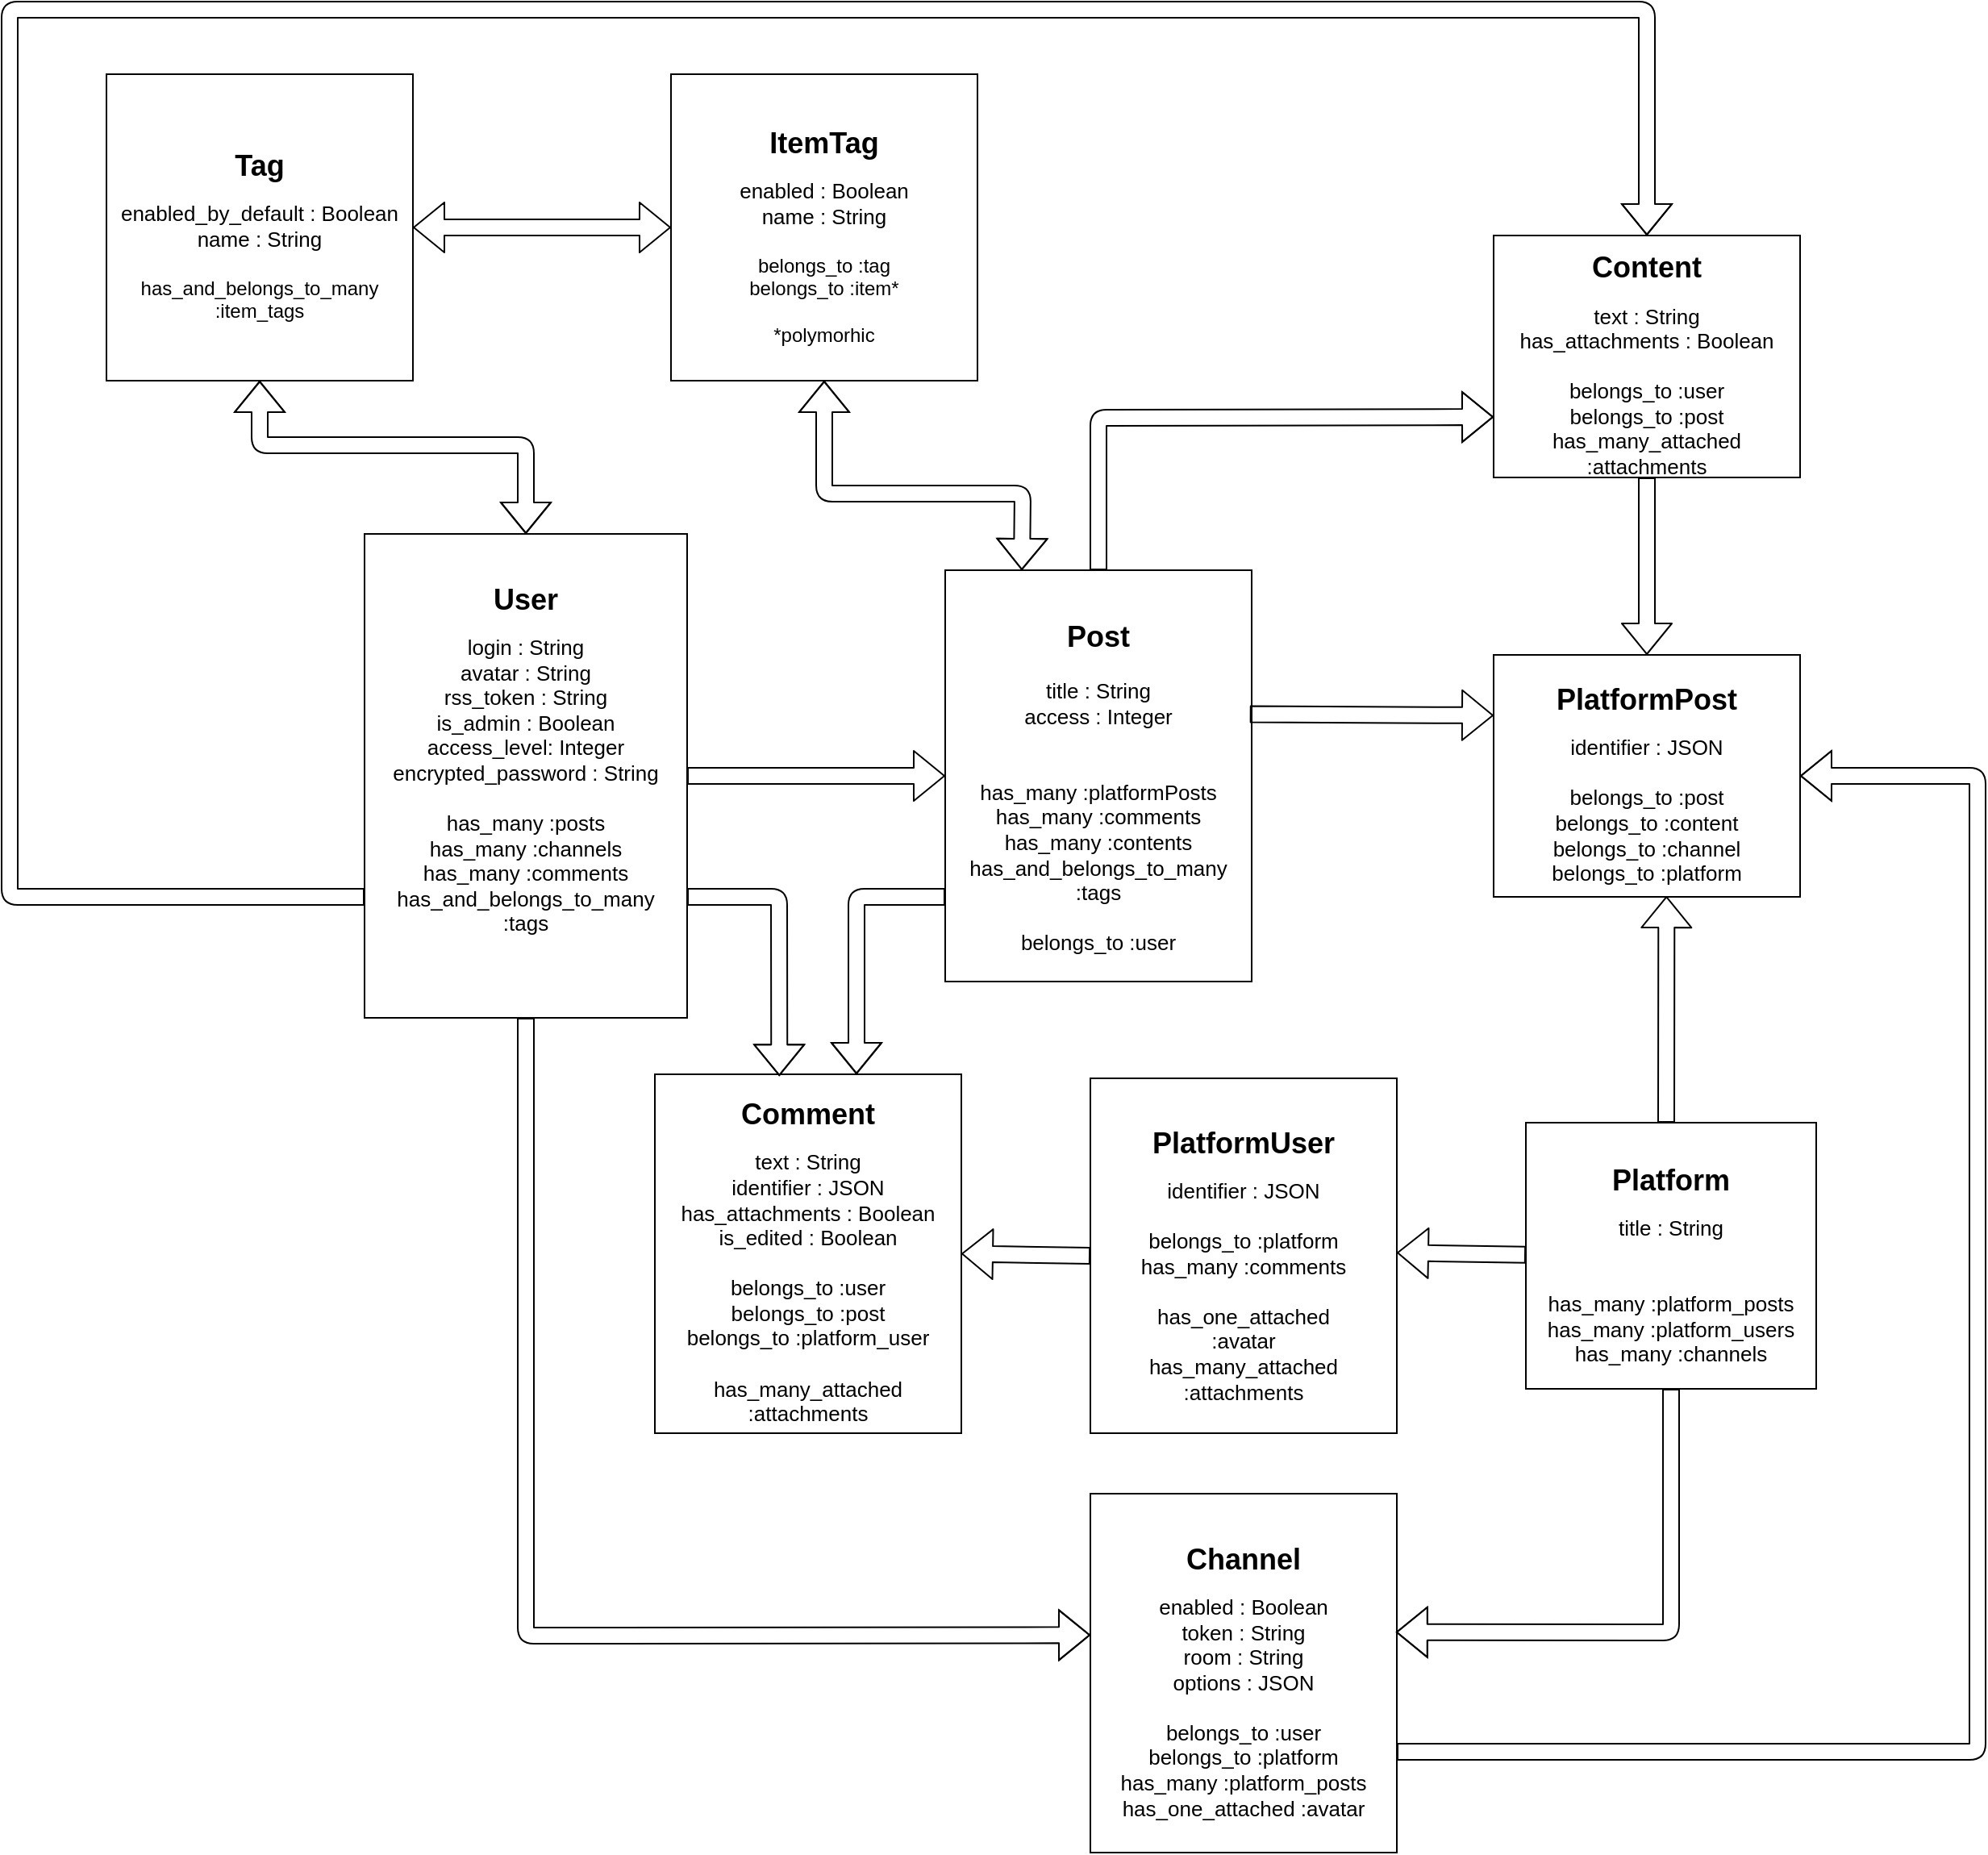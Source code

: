 <mxfile version="14.4.8" type="device"><diagram id="zDcti0G_0NZYeEwXLMjc" name="Page-1"><mxGraphModel dx="920" dy="2050" grid="1" gridSize="10" guides="1" tooltips="1" connect="1" arrows="1" fold="1" page="1" pageScale="1" pageWidth="827" pageHeight="1169" math="0" shadow="0"><root><mxCell id="0"/><mxCell id="1" parent="0"/><mxCell id="05DTI-dWjF_G35ymim4--1" value="&lt;h2 style=&quot;font-size: 13px&quot;&gt;&lt;font style=&quot;font-size: 18px&quot;&gt;User&lt;/font&gt;&lt;/h2&gt;&lt;div style=&quot;font-size: 13px&quot;&gt;&lt;font style=&quot;font-size: 13px&quot;&gt;login : String&lt;/font&gt;&lt;br&gt;&lt;div style=&quot;font-size: 13px&quot;&gt;&lt;font style=&quot;font-size: 13px&quot;&gt;avatar&lt;/font&gt;&lt;font style=&quot;font-size: 13px&quot;&gt;&lt;font style=&quot;font-size: 13px&quot;&gt; : &lt;/font&gt;String&lt;br&gt;&lt;/font&gt;&lt;/div&gt;&lt;div style=&quot;font-size: 13px&quot;&gt;&lt;font style=&quot;font-size: 13px&quot;&gt;rss_token : String&lt;/font&gt;&lt;br&gt;&lt;div style=&quot;font-size: 13px&quot;&gt;&lt;font style=&quot;font-size: 13px&quot;&gt;is_admin&lt;/font&gt;&lt;font style=&quot;font-size: 13px&quot;&gt;&lt;font style=&quot;font-size: 13px&quot;&gt; : &lt;/font&gt;Boolean&lt;/font&gt;&lt;/div&gt;&lt;/div&gt;&lt;div style=&quot;font-size: 13px&quot;&gt;&lt;font style=&quot;font-size: 13px&quot;&gt;access_level: Integer&lt;/font&gt;&lt;br&gt;&lt;/div&gt;&lt;/div&gt;&lt;div style=&quot;font-size: 13px&quot;&gt;&lt;font style=&quot;font-size: 13px&quot;&gt;encrypted_password : String&lt;/font&gt;&lt;/div&gt;&lt;div style=&quot;font-size: 13px&quot;&gt;&lt;font style=&quot;font-size: 13px&quot;&gt;&lt;br&gt;&lt;/font&gt;&lt;/div&gt;&lt;div style=&quot;font-size: 13px&quot;&gt;&lt;font style=&quot;font-size: 13px&quot;&gt;has_many :posts&lt;br&gt;&lt;/font&gt;&lt;/div&gt;&lt;div style=&quot;font-size: 13px&quot;&gt;&lt;font style=&quot;font-size: 13px&quot;&gt;has_many :channels&lt;/font&gt;&lt;/div&gt;&lt;div style=&quot;font-size: 13px&quot;&gt;&lt;font style=&quot;font-size: 13px&quot;&gt;has_many :comments&lt;br&gt;&lt;/font&gt;&lt;/div&gt;&lt;div style=&quot;font-size: 13px&quot;&gt;&lt;font style=&quot;font-size: 13px&quot;&gt;has_and_belongs_to_many&lt;br&gt;&lt;/font&gt;&lt;/div&gt;&lt;div style=&quot;font-size: 13px&quot;&gt;&lt;font style=&quot;font-size: 13px&quot;&gt;:tags&lt;/font&gt;&lt;/div&gt;&lt;div style=&quot;font-size: 13px&quot;&gt;&lt;font style=&quot;font-size: 13px&quot;&gt;&lt;br&gt;&lt;/font&gt;&lt;/div&gt;&lt;div style=&quot;font-size: 13px&quot;&gt;&lt;font style=&quot;font-size: 13px&quot;&gt;&lt;br&gt;&lt;/font&gt;&lt;/div&gt;" style="rounded=0;whiteSpace=wrap;html=1;" parent="1" vertex="1"><mxGeometry x="250" y="-145" width="200" height="300" as="geometry"/></mxCell><mxCell id="05DTI-dWjF_G35ymim4--3" value="&lt;h2 style=&quot;font-size: 18px&quot;&gt;Post&lt;br&gt;&lt;/h2&gt;&lt;div style=&quot;font-size: 13px&quot;&gt;&lt;font style=&quot;font-size: 13px&quot;&gt;title : String&lt;/font&gt;&lt;/div&gt;&lt;div style=&quot;font-size: 13px&quot;&gt;access : Integer&lt;/div&gt;&lt;div style=&quot;font-size: 13px&quot;&gt;&lt;br&gt;&lt;/div&gt;&lt;div style=&quot;font-size: 13px&quot;&gt;&lt;br&gt;&lt;/div&gt;&lt;div style=&quot;font-size: 13px&quot;&gt;has_many :platformPosts&lt;/div&gt;&lt;div style=&quot;font-size: 13px&quot;&gt;has_many :comments&lt;/div&gt;&lt;div style=&quot;font-size: 13px&quot;&gt;has_many :contents&lt;/div&gt;&lt;div style=&quot;font-size: 13px&quot;&gt;&lt;div style=&quot;font-size: 13px&quot;&gt;&lt;font style=&quot;font-size: 13px&quot;&gt;has_and_belongs_to_many&lt;/font&gt;&lt;/div&gt;&lt;div style=&quot;font-size: 13px&quot;&gt;&lt;font style=&quot;font-size: 13px&quot;&gt;:tags&lt;/font&gt;&lt;/div&gt;&lt;div style=&quot;font-size: 13px&quot;&gt;&lt;font style=&quot;font-size: 13px&quot;&gt;&lt;br&gt;&lt;/font&gt;&lt;/div&gt;&lt;/div&gt;&lt;div style=&quot;font-size: 13px&quot;&gt;&lt;font style=&quot;font-size: 13px&quot;&gt;belongs_to :user&lt;/font&gt;&lt;/div&gt;" style="rounded=0;whiteSpace=wrap;html=1;" parent="1" vertex="1"><mxGeometry x="610" y="-122.5" width="190" height="255" as="geometry"/></mxCell><mxCell id="vuMIcbM4N0jqkrSZcxXW-45" value="" style="shape=flexArrow;endArrow=classic;html=1;entryX=0;entryY=0.5;entryDx=0;entryDy=0;exitX=1;exitY=0.5;exitDx=0;exitDy=0;" parent="1" source="05DTI-dWjF_G35ymim4--1" target="05DTI-dWjF_G35ymim4--3" edge="1"><mxGeometry width="50" height="50" relative="1" as="geometry"><mxPoint x="460" y="10" as="sourcePoint"/><mxPoint x="510" y="110" as="targetPoint"/></mxGeometry></mxCell><mxCell id="vuMIcbM4N0jqkrSZcxXW-46" value="" style="shape=flexArrow;endArrow=classic;html=1;entryX=0;entryY=0.25;entryDx=0;entryDy=0;exitX=0.994;exitY=0.35;exitDx=0;exitDy=0;exitPerimeter=0;" parent="1" edge="1" target="vuMIcbM4N0jqkrSZcxXW-47" source="05DTI-dWjF_G35ymim4--3"><mxGeometry width="50" height="50" relative="1" as="geometry"><mxPoint x="810" y="-32" as="sourcePoint"/><mxPoint x="950" y="4.66" as="targetPoint"/></mxGeometry></mxCell><mxCell id="vuMIcbM4N0jqkrSZcxXW-47" value="&lt;h2 style=&quot;font-size: 13px&quot;&gt;&lt;font style=&quot;font-size: 18px&quot;&gt;PlatformPost&lt;/font&gt;&lt;/h2&gt;&lt;div style=&quot;font-size: 13px&quot;&gt;&lt;font style=&quot;font-size: 13px&quot;&gt;identifier : JSON&lt;/font&gt;&lt;/div&gt;&lt;div style=&quot;font-size: 13px&quot;&gt;&lt;font style=&quot;font-size: 13px&quot;&gt;&lt;br&gt;&lt;/font&gt;&lt;/div&gt;&lt;div style=&quot;font-size: 13px&quot;&gt;belongs_to :post&lt;/div&gt;&lt;div style=&quot;font-size: 13px&quot;&gt;belongs_to :content &lt;/div&gt;&lt;div style=&quot;font-size: 13px&quot;&gt;belongs_to :channel&lt;br&gt;&lt;/div&gt;&lt;div style=&quot;font-size: 13px&quot;&gt;&lt;font style=&quot;font-size: 13px&quot;&gt;belongs_to :&lt;/font&gt;&lt;font style=&quot;font-size: 13px&quot;&gt;&lt;font style=&quot;font-size: 13px&quot;&gt;platform&lt;/font&gt;&lt;/font&gt;&lt;/div&gt;" style="rounded=0;whiteSpace=wrap;html=1;" parent="1" vertex="1"><mxGeometry x="950" y="-70" width="190" height="150" as="geometry"/></mxCell><mxCell id="vuMIcbM4N0jqkrSZcxXW-48" value="&lt;h2 style=&quot;font-size: 13px&quot;&gt;&lt;font style=&quot;font-size: 18px&quot;&gt;Platform&lt;/font&gt;&lt;/h2&gt;&lt;div style=&quot;font-size: 13px&quot;&gt;&lt;font style=&quot;font-size: 13px&quot;&gt;title : String&lt;br&gt;&lt;/font&gt;&lt;/div&gt;&lt;div style=&quot;font-size: 13px&quot;&gt;&lt;br&gt;&lt;/div&gt;&lt;div style=&quot;font-size: 13px&quot;&gt;&lt;br&gt;&lt;/div&gt;&lt;div style=&quot;font-size: 13px&quot;&gt;has_many :platform_posts&lt;/div&gt;&lt;div style=&quot;font-size: 13px&quot;&gt;has_many :platform_users&lt;/div&gt;&lt;div style=&quot;font-size: 13px&quot;&gt;has_many :channels&lt;br&gt;&lt;/div&gt;" style="rounded=0;whiteSpace=wrap;html=1;" parent="1" vertex="1"><mxGeometry x="970" y="220" width="180" height="165" as="geometry"/></mxCell><mxCell id="vuMIcbM4N0jqkrSZcxXW-49" value="" style="shape=flexArrow;endArrow=classic;html=1;entryX=0.564;entryY=0.997;entryDx=0;entryDy=0;entryPerimeter=0;" parent="1" target="vuMIcbM4N0jqkrSZcxXW-47" edge="1"><mxGeometry width="50" height="50" relative="1" as="geometry"><mxPoint x="1057" y="220" as="sourcePoint"/><mxPoint x="1090" y="130" as="targetPoint"/></mxGeometry></mxCell><mxCell id="M7__5moI1e9gbavnJZIo-1" value="&lt;h2 style=&quot;font-size: 13px&quot;&gt;&lt;font style=&quot;font-size: 18px&quot;&gt;Content&lt;/font&gt;&lt;/h2&gt;&lt;div style=&quot;font-size: 13px&quot;&gt;&lt;font style=&quot;font-size: 13px&quot;&gt;text : String&lt;/font&gt;&lt;/div&gt;&lt;div style=&quot;font-size: 13px&quot;&gt;&lt;font style=&quot;font-size: 13px&quot;&gt;has_attachments : Boolean&lt;br&gt;&lt;/font&gt;&lt;/div&gt;&lt;div style=&quot;font-size: 13px&quot;&gt;&lt;font style=&quot;font-size: 13px&quot;&gt;&lt;br&gt;&lt;/font&gt;&lt;/div&gt;&lt;div style=&quot;font-size: 13px&quot;&gt;belongs_to :user&lt;/div&gt;&lt;div style=&quot;font-size: 13px&quot;&gt;belongs_to :post &lt;/div&gt;&lt;div style=&quot;font-size: 13px&quot;&gt;has_many_attached :attachments&lt;br&gt;&lt;/div&gt;" style="rounded=0;whiteSpace=wrap;html=1;" vertex="1" parent="1"><mxGeometry x="950" y="-330" width="190" height="150" as="geometry"/></mxCell><mxCell id="M7__5moI1e9gbavnJZIo-2" value="" style="shape=flexArrow;endArrow=classic;html=1;exitX=0;exitY=0.75;exitDx=0;exitDy=0;entryX=0.5;entryY=0;entryDx=0;entryDy=0;" edge="1" parent="1" source="05DTI-dWjF_G35ymim4--1" target="M7__5moI1e9gbavnJZIo-1"><mxGeometry width="50" height="50" relative="1" as="geometry"><mxPoint x="400" y="-250" as="sourcePoint"/><mxPoint x="1040" y="-420" as="targetPoint"/><Array as="points"><mxPoint x="30" y="80"/><mxPoint x="30" y="-470"/><mxPoint x="1045" y="-470"/></Array></mxGeometry></mxCell><mxCell id="M7__5moI1e9gbavnJZIo-3" value="" style="shape=flexArrow;endArrow=classic;html=1;entryX=0;entryY=0.75;entryDx=0;entryDy=0;exitX=0.5;exitY=0;exitDx=0;exitDy=0;" edge="1" parent="1" source="05DTI-dWjF_G35ymim4--3" target="M7__5moI1e9gbavnJZIo-1"><mxGeometry width="50" height="50" relative="1" as="geometry"><mxPoint x="690" y="-229.66" as="sourcePoint"/><mxPoint x="840" y="-230.0" as="targetPoint"/><Array as="points"><mxPoint x="705" y="-217"/></Array></mxGeometry></mxCell><mxCell id="M7__5moI1e9gbavnJZIo-4" value="" style="shape=flexArrow;endArrow=classic;html=1;entryX=0.5;entryY=0;entryDx=0;entryDy=0;exitX=0.5;exitY=1;exitDx=0;exitDy=0;" edge="1" parent="1" source="M7__5moI1e9gbavnJZIo-1" target="vuMIcbM4N0jqkrSZcxXW-47"><mxGeometry width="50" height="50" relative="1" as="geometry"><mxPoint x="810" y="15" as="sourcePoint"/><mxPoint x="960" y="14.66" as="targetPoint"/></mxGeometry></mxCell><mxCell id="M7__5moI1e9gbavnJZIo-5" value="&lt;h2 style=&quot;font-size: 13px&quot;&gt;&lt;font style=&quot;font-size: 18px&quot;&gt;Channel&lt;/font&gt;&lt;/h2&gt;&lt;div style=&quot;font-size: 13px&quot;&gt;&lt;font style=&quot;font-size: 13px&quot;&gt;enabled : Boolean&lt;/font&gt;&lt;/div&gt;&lt;div style=&quot;font-size: 13px&quot;&gt;&lt;font style=&quot;font-size: 13px&quot;&gt;token : String&lt;/font&gt;&lt;/div&gt;&lt;div style=&quot;font-size: 13px&quot;&gt;&lt;font style=&quot;font-size: 13px&quot;&gt;room : String&lt;/font&gt;&lt;/div&gt;&lt;div style=&quot;font-size: 13px&quot;&gt;&lt;font style=&quot;font-size: 13px&quot;&gt;options : JSON&lt;br&gt;&lt;/font&gt;&lt;/div&gt;&lt;div style=&quot;font-size: 13px&quot;&gt;&lt;font style=&quot;font-size: 13px&quot;&gt;&lt;br&gt;&lt;/font&gt;&lt;/div&gt;&lt;div style=&quot;font-size: 13px&quot;&gt;belongs_to :user&lt;/div&gt;&lt;div style=&quot;font-size: 13px&quot;&gt;belongs_to :platform &lt;/div&gt;&lt;div style=&quot;font-size: 13px&quot;&gt;has_many :platform_posts&lt;/div&gt;&lt;div style=&quot;font-size: 13px&quot;&gt;has_one_attached :avatar&lt;br&gt;&lt;/div&gt;" style="rounded=0;whiteSpace=wrap;html=1;" vertex="1" parent="1"><mxGeometry x="700" y="450" width="190" height="222.5" as="geometry"/></mxCell><mxCell id="M7__5moI1e9gbavnJZIo-7" value="" style="shape=flexArrow;endArrow=classic;html=1;entryX=0.997;entryY=0.386;entryDx=0;entryDy=0;exitX=0.5;exitY=1;exitDx=0;exitDy=0;entryPerimeter=0;" edge="1" parent="1" source="vuMIcbM4N0jqkrSZcxXW-48" target="M7__5moI1e9gbavnJZIo-5"><mxGeometry width="50" height="50" relative="1" as="geometry"><mxPoint x="950" y="310" as="sourcePoint"/><mxPoint x="955" y="280" as="targetPoint"/><Array as="points"><mxPoint x="1060" y="536"/></Array></mxGeometry></mxCell><mxCell id="M7__5moI1e9gbavnJZIo-8" value="" style="shape=flexArrow;endArrow=classic;html=1;exitX=0.5;exitY=1;exitDx=0;exitDy=0;entryX=0;entryY=0.394;entryDx=0;entryDy=0;entryPerimeter=0;" edge="1" parent="1" source="05DTI-dWjF_G35ymim4--1" target="M7__5moI1e9gbavnJZIo-5"><mxGeometry width="50" height="50" relative="1" as="geometry"><mxPoint x="520" y="60" as="sourcePoint"/><mxPoint x="570" y="230" as="targetPoint"/><Array as="points"><mxPoint x="350" y="538"/></Array></mxGeometry></mxCell><mxCell id="M7__5moI1e9gbavnJZIo-9" value="&lt;h2 style=&quot;font-size: 13px&quot;&gt;&lt;font style=&quot;font-size: 18px&quot;&gt;Tag&lt;/font&gt;&lt;/h2&gt;&lt;div style=&quot;font-size: 13px&quot;&gt;&lt;font style=&quot;font-size: 13px&quot;&gt;enabled_by_default : Boolean&lt;/font&gt;&lt;/div&gt;&lt;div style=&quot;font-size: 13px&quot;&gt;&lt;font style=&quot;font-size: 13px&quot;&gt;name : String&lt;/font&gt;&lt;/div&gt;&lt;div style=&quot;font-size: 13px&quot;&gt;&lt;font style=&quot;font-size: 13px&quot;&gt;&lt;br&gt;&lt;/font&gt;&lt;/div&gt;&lt;div&gt;has_and_belongs_to_many&lt;/div&gt;&lt;div&gt; :item_tags&lt;/div&gt;" style="rounded=0;whiteSpace=wrap;html=1;" vertex="1" parent="1"><mxGeometry x="90" y="-430" width="190" height="190" as="geometry"/></mxCell><mxCell id="M7__5moI1e9gbavnJZIo-10" value="&lt;h2 style=&quot;font-size: 13px&quot;&gt;&lt;font style=&quot;font-size: 18px&quot;&gt;ItemTag&lt;/font&gt;&lt;/h2&gt;&lt;div style=&quot;font-size: 13px&quot;&gt;&lt;font style=&quot;font-size: 13px&quot;&gt;enabled : Boolean&lt;/font&gt;&lt;/div&gt;&lt;div style=&quot;font-size: 13px&quot;&gt;&lt;font style=&quot;font-size: 13px&quot;&gt;name : String&lt;/font&gt;&lt;/div&gt;&lt;div style=&quot;font-size: 13px&quot;&gt;&lt;font style=&quot;font-size: 13px&quot;&gt;&lt;br&gt;&lt;/font&gt;&lt;/div&gt;&lt;div&gt;belongs_to :tag&lt;/div&gt;&lt;div&gt;belongs_to :item*&lt;/div&gt;&lt;div&gt;&lt;br&gt;&lt;/div&gt;&lt;div&gt;*polymorhic&lt;br&gt;&lt;/div&gt;" style="rounded=0;whiteSpace=wrap;html=1;" vertex="1" parent="1"><mxGeometry x="440" y="-430" width="190" height="190" as="geometry"/></mxCell><mxCell id="M7__5moI1e9gbavnJZIo-11" value="&lt;h2 style=&quot;font-size: 13px&quot;&gt;&lt;font style=&quot;font-size: 18px&quot;&gt;Comment&lt;/font&gt;&lt;/h2&gt;&lt;div style=&quot;font-size: 13px&quot;&gt;&lt;font style=&quot;font-size: 13px&quot;&gt;text : String&lt;/font&gt;&lt;/div&gt;&lt;div style=&quot;font-size: 13px&quot;&gt;&lt;font style=&quot;font-size: 13px&quot;&gt;identifier : JSON&lt;/font&gt;&lt;/div&gt;&lt;div style=&quot;font-size: 13px&quot;&gt;&lt;font style=&quot;font-size: 13px&quot;&gt;has_attachments : Boolean&lt;/font&gt;&lt;/div&gt;&lt;div style=&quot;font-size: 13px&quot;&gt;&lt;font style=&quot;font-size: 13px&quot;&gt;is_edited : Boolean&lt;br&gt;&lt;/font&gt;&lt;/div&gt;&lt;div style=&quot;font-size: 13px&quot;&gt;&lt;font style=&quot;font-size: 13px&quot;&gt;&lt;br&gt;&lt;/font&gt;&lt;/div&gt;&lt;div style=&quot;font-size: 13px&quot;&gt;belongs_to :user&lt;/div&gt;&lt;div style=&quot;font-size: 13px&quot;&gt;belongs_to :post &lt;/div&gt;&lt;div style=&quot;font-size: 13px&quot;&gt;belongs_to :platform_user&lt;/div&gt;&lt;div style=&quot;font-size: 13px&quot;&gt;&lt;br&gt;&lt;/div&gt;&lt;div style=&quot;font-size: 13px&quot;&gt;has_many_attached&lt;br&gt;:attachments&lt;br&gt;&lt;/div&gt;" style="rounded=0;whiteSpace=wrap;html=1;" vertex="1" parent="1"><mxGeometry x="430" y="190" width="190" height="222.5" as="geometry"/></mxCell><mxCell id="M7__5moI1e9gbavnJZIo-12" value="&lt;h2 style=&quot;font-size: 13px&quot;&gt;&lt;font style=&quot;font-size: 18px&quot;&gt;PlatformUser&lt;/font&gt;&lt;/h2&gt;&lt;div style=&quot;font-size: 13px&quot;&gt;&lt;font style=&quot;font-size: 13px&quot;&gt;identifier : JSON&lt;/font&gt;&lt;/div&gt;&lt;div style=&quot;font-size: 13px&quot;&gt;&lt;font style=&quot;font-size: 13px&quot;&gt;&lt;br&gt;&lt;/font&gt;&lt;/div&gt;&lt;div style=&quot;font-size: 13px&quot;&gt;belongs_to :platform&lt;/div&gt;&lt;div style=&quot;font-size: 13px&quot;&gt;has_many :comments&lt;/div&gt;&lt;div style=&quot;font-size: 13px&quot;&gt;&lt;br&gt;&lt;/div&gt;&lt;div style=&quot;font-size: 13px&quot;&gt;has_one_attached&lt;br&gt;:avatar&lt;br&gt;&lt;/div&gt;&lt;div style=&quot;font-size: 13px&quot;&gt;has_many_attached&lt;br&gt;:attachments&lt;br&gt;&lt;/div&gt;" style="rounded=0;whiteSpace=wrap;html=1;" vertex="1" parent="1"><mxGeometry x="700" y="192.5" width="190" height="220" as="geometry"/></mxCell><mxCell id="M7__5moI1e9gbavnJZIo-14" value="" style="shape=flexArrow;endArrow=classic;startArrow=classic;html=1;exitX=1;exitY=0.5;exitDx=0;exitDy=0;entryX=0;entryY=0.5;entryDx=0;entryDy=0;" edge="1" parent="1" source="M7__5moI1e9gbavnJZIo-9" target="M7__5moI1e9gbavnJZIo-10"><mxGeometry width="50" height="50" relative="1" as="geometry"><mxPoint x="430" y="-120" as="sourcePoint"/><mxPoint x="480" y="-170" as="targetPoint"/></mxGeometry></mxCell><mxCell id="M7__5moI1e9gbavnJZIo-15" value="" style="shape=flexArrow;endArrow=classic;startArrow=classic;html=1;exitX=0.5;exitY=1;exitDx=0;exitDy=0;entryX=0.5;entryY=0;entryDx=0;entryDy=0;" edge="1" parent="1" source="M7__5moI1e9gbavnJZIo-9" target="05DTI-dWjF_G35ymim4--1"><mxGeometry width="50" height="50" relative="1" as="geometry"><mxPoint x="185" y="-230" as="sourcePoint"/><mxPoint x="360" y="-150" as="targetPoint"/><Array as="points"><mxPoint x="185" y="-200"/><mxPoint x="350" y="-200"/></Array></mxGeometry></mxCell><mxCell id="M7__5moI1e9gbavnJZIo-16" value="" style="shape=flexArrow;endArrow=classic;startArrow=classic;html=1;entryX=0.25;entryY=0;entryDx=0;entryDy=0;exitX=0.5;exitY=1;exitDx=0;exitDy=0;" edge="1" parent="1" source="M7__5moI1e9gbavnJZIo-10" target="05DTI-dWjF_G35ymim4--3"><mxGeometry width="50" height="50" relative="1" as="geometry"><mxPoint x="530" y="-210" as="sourcePoint"/><mxPoint x="680" y="-150" as="targetPoint"/><Array as="points"><mxPoint x="535" y="-170"/><mxPoint x="658" y="-170"/></Array></mxGeometry></mxCell><mxCell id="M7__5moI1e9gbavnJZIo-17" value="" style="shape=flexArrow;endArrow=classic;html=1;entryX=1;entryY=0.5;entryDx=0;entryDy=0;" edge="1" parent="1" target="vuMIcbM4N0jqkrSZcxXW-47"><mxGeometry width="50" height="50" relative="1" as="geometry"><mxPoint x="890" y="610" as="sourcePoint"/><mxPoint x="1240" as="targetPoint"/><Array as="points"><mxPoint x="1250" y="610"/><mxPoint x="1250" y="5"/></Array></mxGeometry></mxCell><mxCell id="M7__5moI1e9gbavnJZIo-18" value="" style="shape=flexArrow;endArrow=classic;html=1;exitX=1;exitY=0.75;exitDx=0;exitDy=0;entryX=0.406;entryY=0.005;entryDx=0;entryDy=0;entryPerimeter=0;" edge="1" parent="1" source="05DTI-dWjF_G35ymim4--1" target="M7__5moI1e9gbavnJZIo-11"><mxGeometry width="50" height="50" relative="1" as="geometry"><mxPoint x="460" y="15" as="sourcePoint"/><mxPoint x="520" y="160" as="targetPoint"/><Array as="points"><mxPoint x="507" y="80"/></Array></mxGeometry></mxCell><mxCell id="M7__5moI1e9gbavnJZIo-19" value="" style="shape=flexArrow;endArrow=classic;html=1;entryX=0.5;entryY=0;entryDx=0;entryDy=0;" edge="1" parent="1"><mxGeometry width="50" height="50" relative="1" as="geometry"><mxPoint x="610" y="80" as="sourcePoint"/><mxPoint x="555" y="190" as="targetPoint"/><Array as="points"><mxPoint x="555" y="80"/></Array></mxGeometry></mxCell><mxCell id="M7__5moI1e9gbavnJZIo-21" value="" style="shape=flexArrow;endArrow=classic;html=1;entryX=1;entryY=0.5;entryDx=0;entryDy=0;exitX=0;exitY=0.5;exitDx=0;exitDy=0;" edge="1" parent="1" source="M7__5moI1e9gbavnJZIo-12" target="M7__5moI1e9gbavnJZIo-11"><mxGeometry width="50" height="50" relative="1" as="geometry"><mxPoint x="460" y="15" as="sourcePoint"/><mxPoint x="620" y="15" as="targetPoint"/></mxGeometry></mxCell><mxCell id="M7__5moI1e9gbavnJZIo-23" value="" style="shape=flexArrow;endArrow=classic;html=1;entryX=1;entryY=0.5;entryDx=0;entryDy=0;exitX=0;exitY=0.5;exitDx=0;exitDy=0;" edge="1" parent="1"><mxGeometry width="50" height="50" relative="1" as="geometry"><mxPoint x="970" y="301.88" as="sourcePoint"/><mxPoint x="890" y="300.63" as="targetPoint"/></mxGeometry></mxCell></root></mxGraphModel></diagram></mxfile>